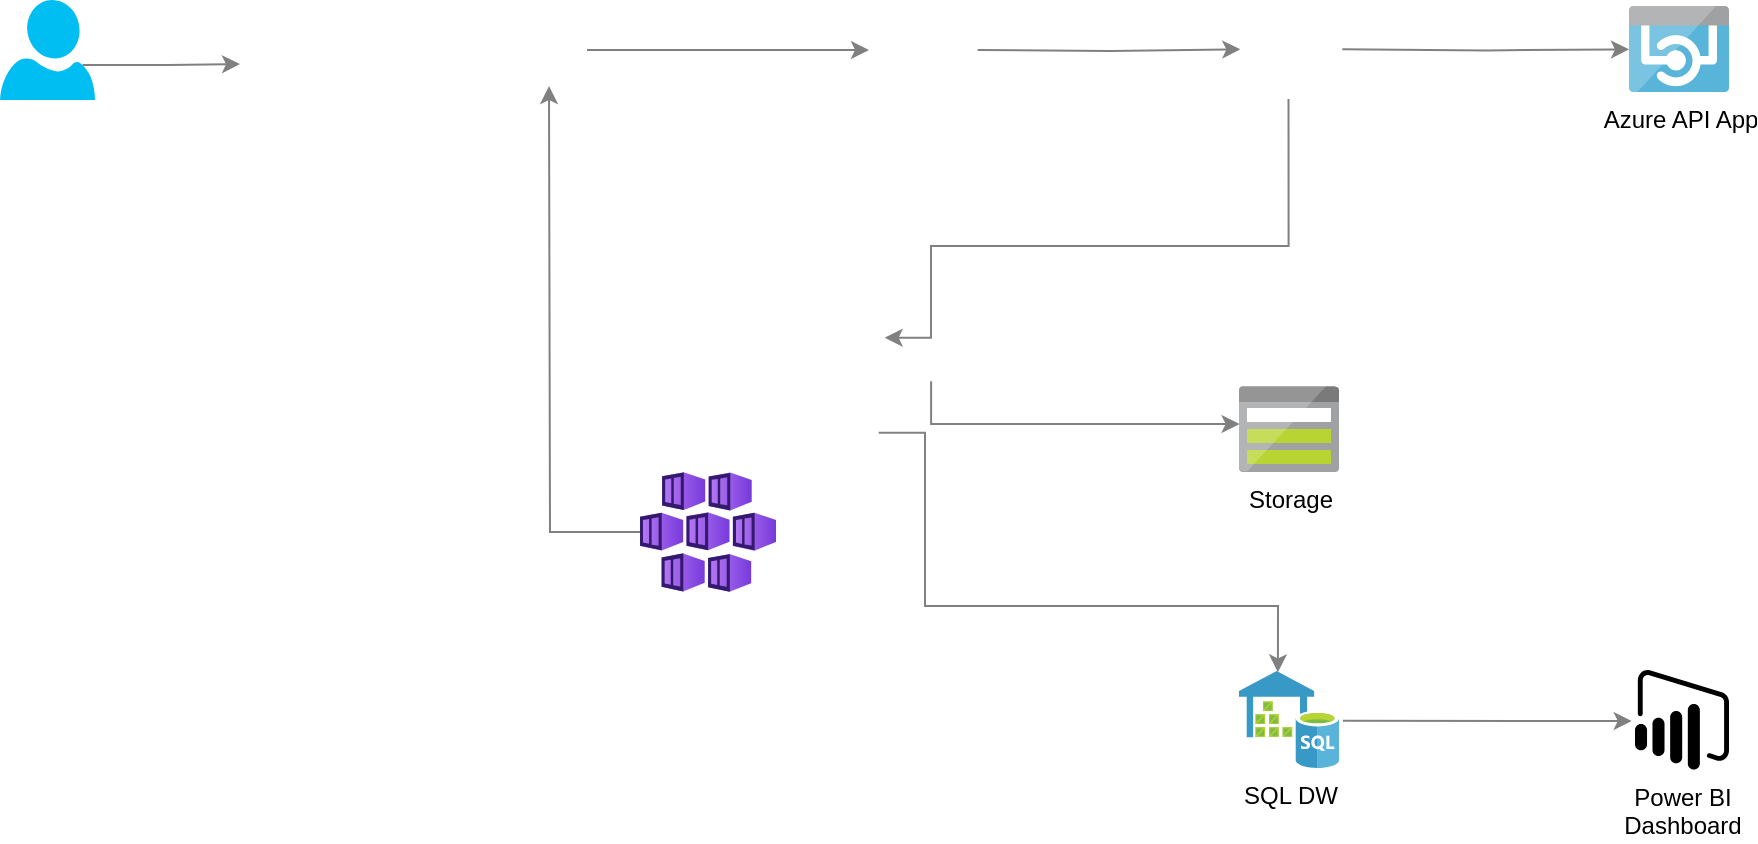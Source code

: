 <mxfile version="24.6.4" type="github">
  <diagram id="7gcUSTIZ7YSJ5vT40chW" name="Page-1">
    <mxGraphModel dx="880" dy="442" grid="1" gridSize="10" guides="1" tooltips="1" connect="1" arrows="1" fold="1" page="1" pageScale="1" pageWidth="1169" pageHeight="827" math="0" shadow="0">
      <root>
        <mxCell id="0" />
        <mxCell id="1" parent="0" />
        <mxCell id="SZY12_XKgGBlkoAp8IEY-12" style="edgeStyle=orthogonalEdgeStyle;rounded=0;orthogonalLoop=1;jettySize=auto;html=1;strokeColor=#808080;exitX=0.87;exitY=0.65;exitDx=0;exitDy=0;exitPerimeter=0;entryX=0;entryY=0.5;entryDx=0;entryDy=0;" parent="1" source="_bdZBCu3duX-sdHMDtxV-2" target="_bdZBCu3duX-sdHMDtxV-3" edge="1">
          <mxGeometry relative="1" as="geometry">
            <mxPoint x="180" y="260" as="sourcePoint" />
            <mxPoint x="260" y="254" as="targetPoint" />
          </mxGeometry>
        </mxCell>
        <mxCell id="SZY12_XKgGBlkoAp8IEY-14" style="edgeStyle=orthogonalEdgeStyle;rounded=0;orthogonalLoop=1;jettySize=auto;html=1;exitX=1.033;exitY=0.51;exitDx=0;exitDy=0;exitPerimeter=0;entryX=0.013;entryY=0.503;entryDx=0;entryDy=0;entryPerimeter=0;strokeColor=#808080;" parent="1" edge="1">
          <mxGeometry relative="1" as="geometry">
            <mxPoint x="608.818" y="246" as="sourcePoint" />
            <mxPoint x="740.15" y="245.65" as="targetPoint" />
          </mxGeometry>
        </mxCell>
        <mxCell id="SZY12_XKgGBlkoAp8IEY-13" style="edgeStyle=elbowEdgeStyle;rounded=0;orthogonalLoop=1;jettySize=auto;html=1;strokeColor=#808080;elbow=vertical;" parent="1" edge="1">
          <mxGeometry relative="1" as="geometry">
            <mxPoint x="554.5" y="246" as="targetPoint" />
            <mxPoint x="413.5" y="246" as="sourcePoint" />
          </mxGeometry>
        </mxCell>
        <mxCell id="SZY12_XKgGBlkoAp8IEY-15" style="edgeStyle=orthogonalEdgeStyle;rounded=0;orthogonalLoop=1;jettySize=auto;html=1;exitX=1.033;exitY=0.503;exitDx=0;exitDy=0;exitPerimeter=0;entryX=0;entryY=0.504;entryDx=0;entryDy=0;entryPerimeter=0;strokeColor=#808080;" parent="1" target="SZY12_XKgGBlkoAp8IEY-7" edge="1">
          <mxGeometry relative="1" as="geometry">
            <mxPoint x="791.15" y="245.65" as="sourcePoint" />
          </mxGeometry>
        </mxCell>
        <mxCell id="SZY12_XKgGBlkoAp8IEY-16" style="edgeStyle=orthogonalEdgeStyle;rounded=0;orthogonalLoop=1;jettySize=auto;html=1;entryX=0.547;entryY=-0.025;entryDx=0;entryDy=0;entryPerimeter=0;exitX=0.495;exitY=1;exitDx=0;exitDy=0;exitPerimeter=0;strokeColor=#808080;" parent="1" edge="1">
          <mxGeometry relative="1" as="geometry">
            <mxPoint x="764.25" y="270.5" as="sourcePoint" />
            <Array as="points">
              <mxPoint x="764.5" y="344" />
              <mxPoint x="585.5" y="344" />
            </Array>
            <mxPoint x="562.35" y="389.85" as="targetPoint" />
          </mxGeometry>
        </mxCell>
        <mxCell id="SZY12_XKgGBlkoAp8IEY-7" value="Azure API App" style="aspect=fixed;html=1;perimeter=none;align=center;shadow=0;dashed=0;image;fontSize=12;image=img/lib/mscae/App_Service_API_Apps.svg;" parent="1" vertex="1">
          <mxGeometry x="934.5" y="224" width="50" height="43" as="geometry" />
        </mxCell>
        <mxCell id="SZY12_XKgGBlkoAp8IEY-17" style="edgeStyle=orthogonalEdgeStyle;rounded=0;orthogonalLoop=1;jettySize=auto;html=1;strokeColor=#808080;" parent="1" source="_bdZBCu3duX-sdHMDtxV-1" edge="1">
          <mxGeometry relative="1" as="geometry">
            <mxPoint x="534.05" y="413.54" as="sourcePoint" />
            <mxPoint x="394.5" y="264" as="targetPoint" />
          </mxGeometry>
        </mxCell>
        <mxCell id="SZY12_XKgGBlkoAp8IEY-18" style="edgeStyle=elbowEdgeStyle;rounded=0;orthogonalLoop=1;jettySize=auto;html=1;entryX=0.006;entryY=0.451;entryDx=0;entryDy=0;strokeColor=#808080;entryPerimeter=0;elbow=vertical;exitX=1.011;exitY=0.448;exitDx=0;exitDy=0;exitPerimeter=0;" parent="1" target="SZY12_XKgGBlkoAp8IEY-9" edge="1">
          <mxGeometry relative="1" as="geometry">
            <mxPoint x="585.55" y="411.608" as="sourcePoint" />
            <Array as="points">
              <mxPoint x="674.5" y="433" />
            </Array>
          </mxGeometry>
        </mxCell>
        <mxCell id="SZY12_XKgGBlkoAp8IEY-19" style="edgeStyle=orthogonalEdgeStyle;rounded=0;orthogonalLoop=1;jettySize=auto;html=1;entryX=0.389;entryY=0.014;entryDx=0;entryDy=0;entryPerimeter=0;exitX=0.487;exitY=1.009;exitDx=0;exitDy=0;exitPerimeter=0;strokeColor=#808080;" parent="1" target="SZY12_XKgGBlkoAp8IEY-10" edge="1">
          <mxGeometry relative="1" as="geometry">
            <mxPoint x="754.5" y="554" as="targetPoint" />
            <Array as="points">
              <mxPoint x="582.5" y="524" />
              <mxPoint x="758.5" y="524" />
            </Array>
            <mxPoint x="559.35" y="437.414" as="sourcePoint" />
          </mxGeometry>
        </mxCell>
        <mxCell id="SZY12_XKgGBlkoAp8IEY-9" value="Storage" style="aspect=fixed;html=1;perimeter=none;align=center;shadow=0;dashed=0;image;fontSize=12;image=img/lib/mscae/Storage.svg;" parent="1" vertex="1">
          <mxGeometry x="739.5" y="414" width="50" height="43" as="geometry" />
        </mxCell>
        <mxCell id="SZY12_XKgGBlkoAp8IEY-20" style="edgeStyle=elbowEdgeStyle;rounded=0;orthogonalLoop=1;jettySize=auto;html=1;entryX=-0.035;entryY=0.517;entryDx=0;entryDy=0;entryPerimeter=0;exitX=1.039;exitY=0.512;exitDx=0;exitDy=0;exitPerimeter=0;elbow=vertical;strokeColor=#808080;" parent="1" source="SZY12_XKgGBlkoAp8IEY-10" target="SZY12_XKgGBlkoAp8IEY-11" edge="1">
          <mxGeometry relative="1" as="geometry" />
        </mxCell>
        <mxCell id="SZY12_XKgGBlkoAp8IEY-10" value="SQL DW" style="aspect=fixed;html=1;perimeter=none;align=center;shadow=0;dashed=0;image;fontSize=12;image=img/lib/mscae/SQL_DataWarehouse.svg;" parent="1" vertex="1">
          <mxGeometry x="739.5" y="556.5" width="50" height="48.5" as="geometry" />
        </mxCell>
        <mxCell id="SZY12_XKgGBlkoAp8IEY-11" value="Power BI&lt;br&gt;Dashboard" style="shadow=0;dashed=0;html=1;strokeColor=none;labelPosition=center;verticalLabelPosition=bottom;verticalAlign=top;align=center;shape=mxgraph.mscae.cloud.power_bi_embedded;fillColor=#000000;pointerEvents=1;" parent="1" vertex="1">
          <mxGeometry x="937.5" y="555.75" width="47" height="50" as="geometry" />
        </mxCell>
        <mxCell id="_bdZBCu3duX-sdHMDtxV-1" value="" style="image;aspect=fixed;html=1;points=[];align=center;fontSize=12;image=img/lib/azure2/compute/Kubernetes_Services.svg;" vertex="1" parent="1">
          <mxGeometry x="440" y="457" width="68" height="60" as="geometry" />
        </mxCell>
        <mxCell id="_bdZBCu3duX-sdHMDtxV-2" value="" style="verticalLabelPosition=bottom;html=1;verticalAlign=top;align=center;strokeColor=none;fillColor=#00BEF2;shape=mxgraph.azure.user;" vertex="1" parent="1">
          <mxGeometry x="120" y="221" width="47.5" height="50" as="geometry" />
        </mxCell>
        <mxCell id="_bdZBCu3duX-sdHMDtxV-3" value="" style="shape=image;html=1;verticalAlign=top;verticalLabelPosition=bottom;labelBackgroundColor=#ffffff;imageAspect=0;aspect=fixed;image=https://cdn1.iconfinder.com/data/icons/KDE_Crystal_Diamond_2.5_Classical_Mod/128x128/mimetypes/html.png" vertex="1" parent="1">
          <mxGeometry x="240" y="224" width="58" height="58" as="geometry" />
        </mxCell>
      </root>
    </mxGraphModel>
  </diagram>
</mxfile>
